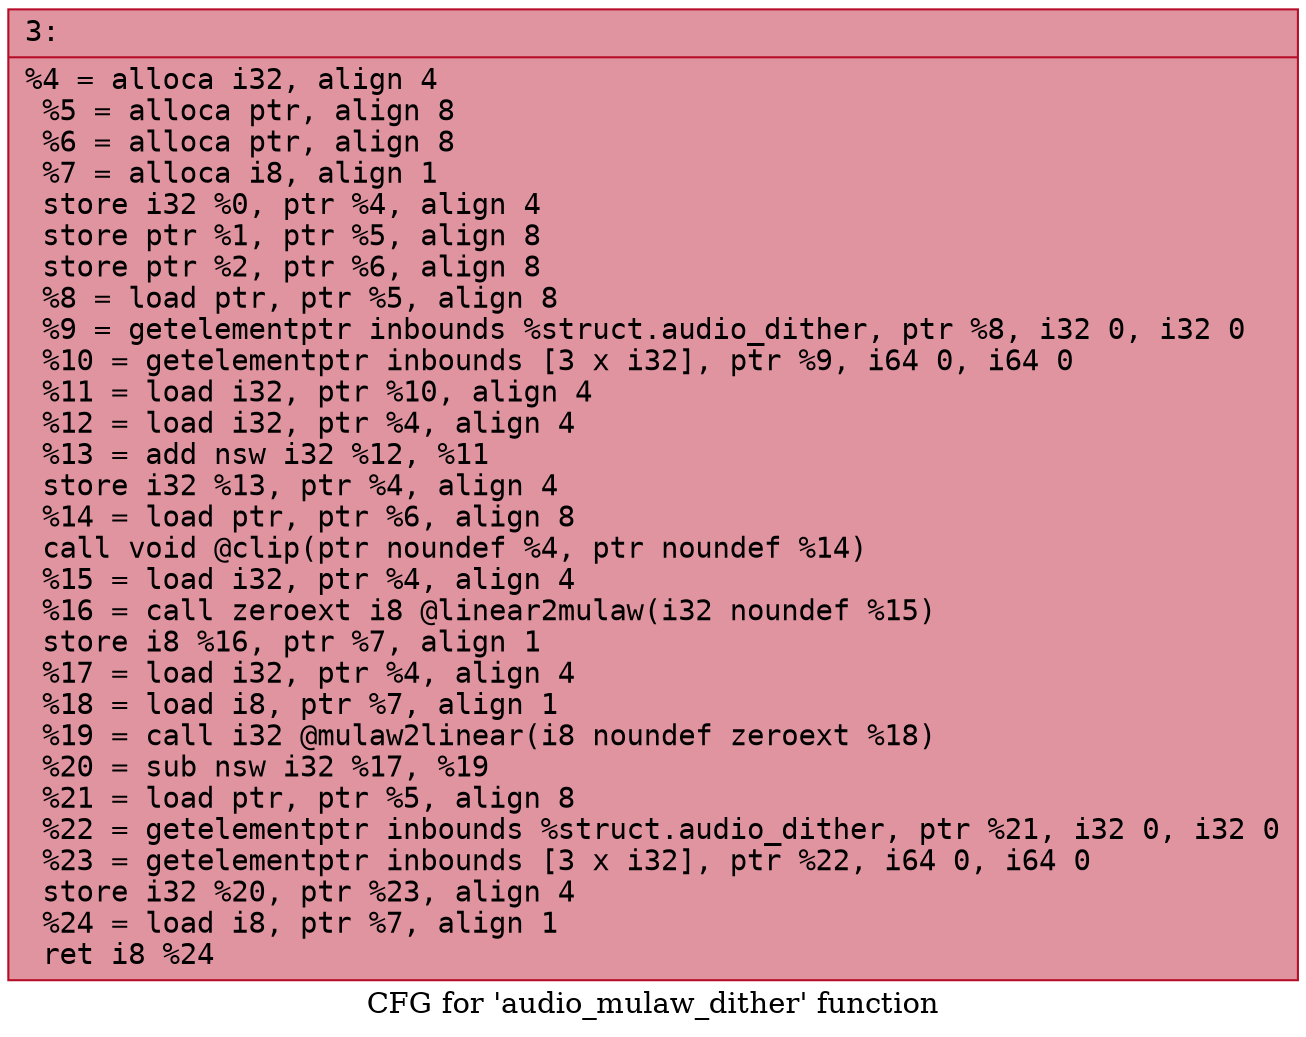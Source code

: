 digraph "CFG for 'audio_mulaw_dither' function" {
	label="CFG for 'audio_mulaw_dither' function";

	Node0x6000022db340 [shape=record,color="#b70d28ff", style=filled, fillcolor="#b70d2870" fontname="Courier",label="{3:\l|  %4 = alloca i32, align 4\l  %5 = alloca ptr, align 8\l  %6 = alloca ptr, align 8\l  %7 = alloca i8, align 1\l  store i32 %0, ptr %4, align 4\l  store ptr %1, ptr %5, align 8\l  store ptr %2, ptr %6, align 8\l  %8 = load ptr, ptr %5, align 8\l  %9 = getelementptr inbounds %struct.audio_dither, ptr %8, i32 0, i32 0\l  %10 = getelementptr inbounds [3 x i32], ptr %9, i64 0, i64 0\l  %11 = load i32, ptr %10, align 4\l  %12 = load i32, ptr %4, align 4\l  %13 = add nsw i32 %12, %11\l  store i32 %13, ptr %4, align 4\l  %14 = load ptr, ptr %6, align 8\l  call void @clip(ptr noundef %4, ptr noundef %14)\l  %15 = load i32, ptr %4, align 4\l  %16 = call zeroext i8 @linear2mulaw(i32 noundef %15)\l  store i8 %16, ptr %7, align 1\l  %17 = load i32, ptr %4, align 4\l  %18 = load i8, ptr %7, align 1\l  %19 = call i32 @mulaw2linear(i8 noundef zeroext %18)\l  %20 = sub nsw i32 %17, %19\l  %21 = load ptr, ptr %5, align 8\l  %22 = getelementptr inbounds %struct.audio_dither, ptr %21, i32 0, i32 0\l  %23 = getelementptr inbounds [3 x i32], ptr %22, i64 0, i64 0\l  store i32 %20, ptr %23, align 4\l  %24 = load i8, ptr %7, align 1\l  ret i8 %24\l}"];
}
